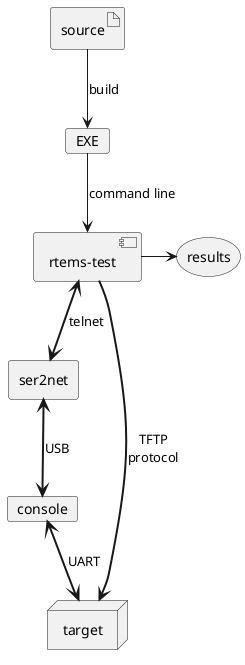 '
' Tester Hardware using TFTP network downloading.
'
' Copyright (c) 2018 Chris Johns <chrisj@rtems.org>
' All rights reserved.
'
@startuml

 !define TESTER [rtems-test]

 artifact source
 card EXE
 agent TESTER
 storage results

 agent ser2net

 card console
 node target

 source --> EXE: build
 EXE --> [rtems-test]: command line
 TESTER =down=> target: TFTP\nprotocol
 TESTER <=down=> ser2net: telnet
 console <=down=> target: UART
 ser2net <==> console: USB
 TESTER -> results

@enduml
